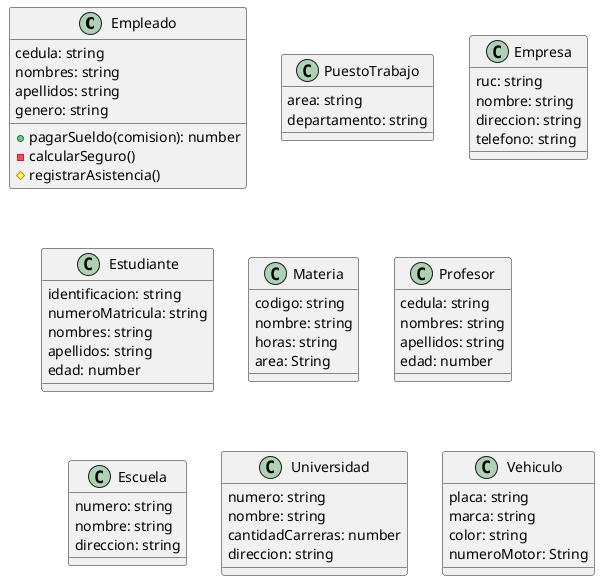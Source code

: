 @startuml

class Empleado{
    cedula: string
    nombres: string
    apellidos: string
    genero: string

    + pagarSueldo(comision): number
    - calcularSeguro()
    # registrarAsistencia()
}
class PuestoTrabajo{
    area: string
    departamento: string
}
class Empresa{
    ruc: string
    nombre: string
    direccion: string
    telefono: string
}
class Estudiante{
    identificacion: string
    numeroMatricula: string
    nombres: string
    apellidos: string
    edad: number
}
class Materia{
    codigo: string
    nombre: string
    horas: string
    area: String
}
class Profesor{
    cedula: string
    nombres: string
    apellidos: string
    edad: number
}
class Escuela{
    numero: string
    nombre: string
    direccion: string
}
class Universidad{
    numero: string
    nombre: string
    cantidadCarreras: number
    direccion: string
}
class Vehiculo{
    placa: string
    marca: string
    color: string
    numeroMotor: String
}

@enduml
